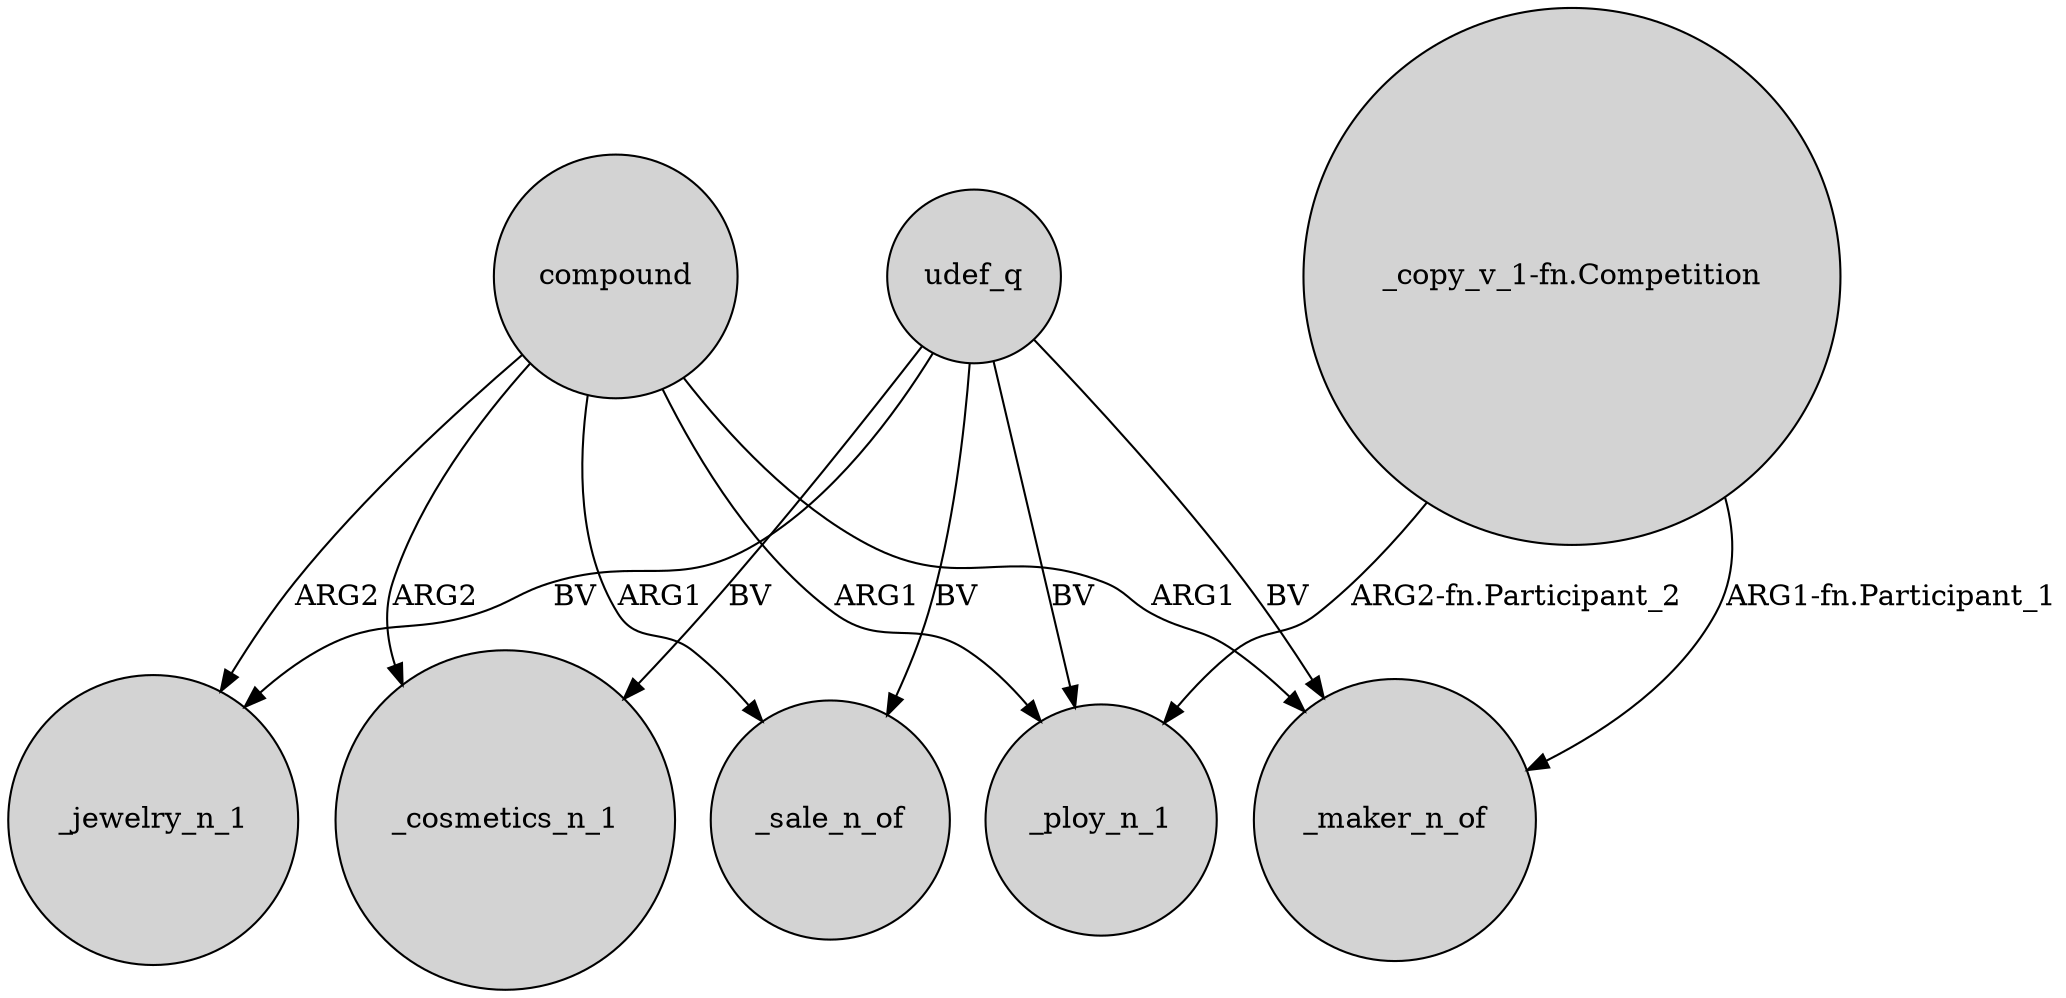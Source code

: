 digraph {
	node [shape=circle style=filled]
	compound -> _maker_n_of [label=ARG1]
	udef_q -> _cosmetics_n_1 [label=BV]
	udef_q -> _jewelry_n_1 [label=BV]
	compound -> _ploy_n_1 [label=ARG1]
	"_copy_v_1-fn.Competition" -> _ploy_n_1 [label="ARG2-fn.Participant_2"]
	udef_q -> _sale_n_of [label=BV]
	udef_q -> _ploy_n_1 [label=BV]
	udef_q -> _maker_n_of [label=BV]
	compound -> _sale_n_of [label=ARG1]
	compound -> _cosmetics_n_1 [label=ARG2]
	"_copy_v_1-fn.Competition" -> _maker_n_of [label="ARG1-fn.Participant_1"]
	compound -> _jewelry_n_1 [label=ARG2]
}
